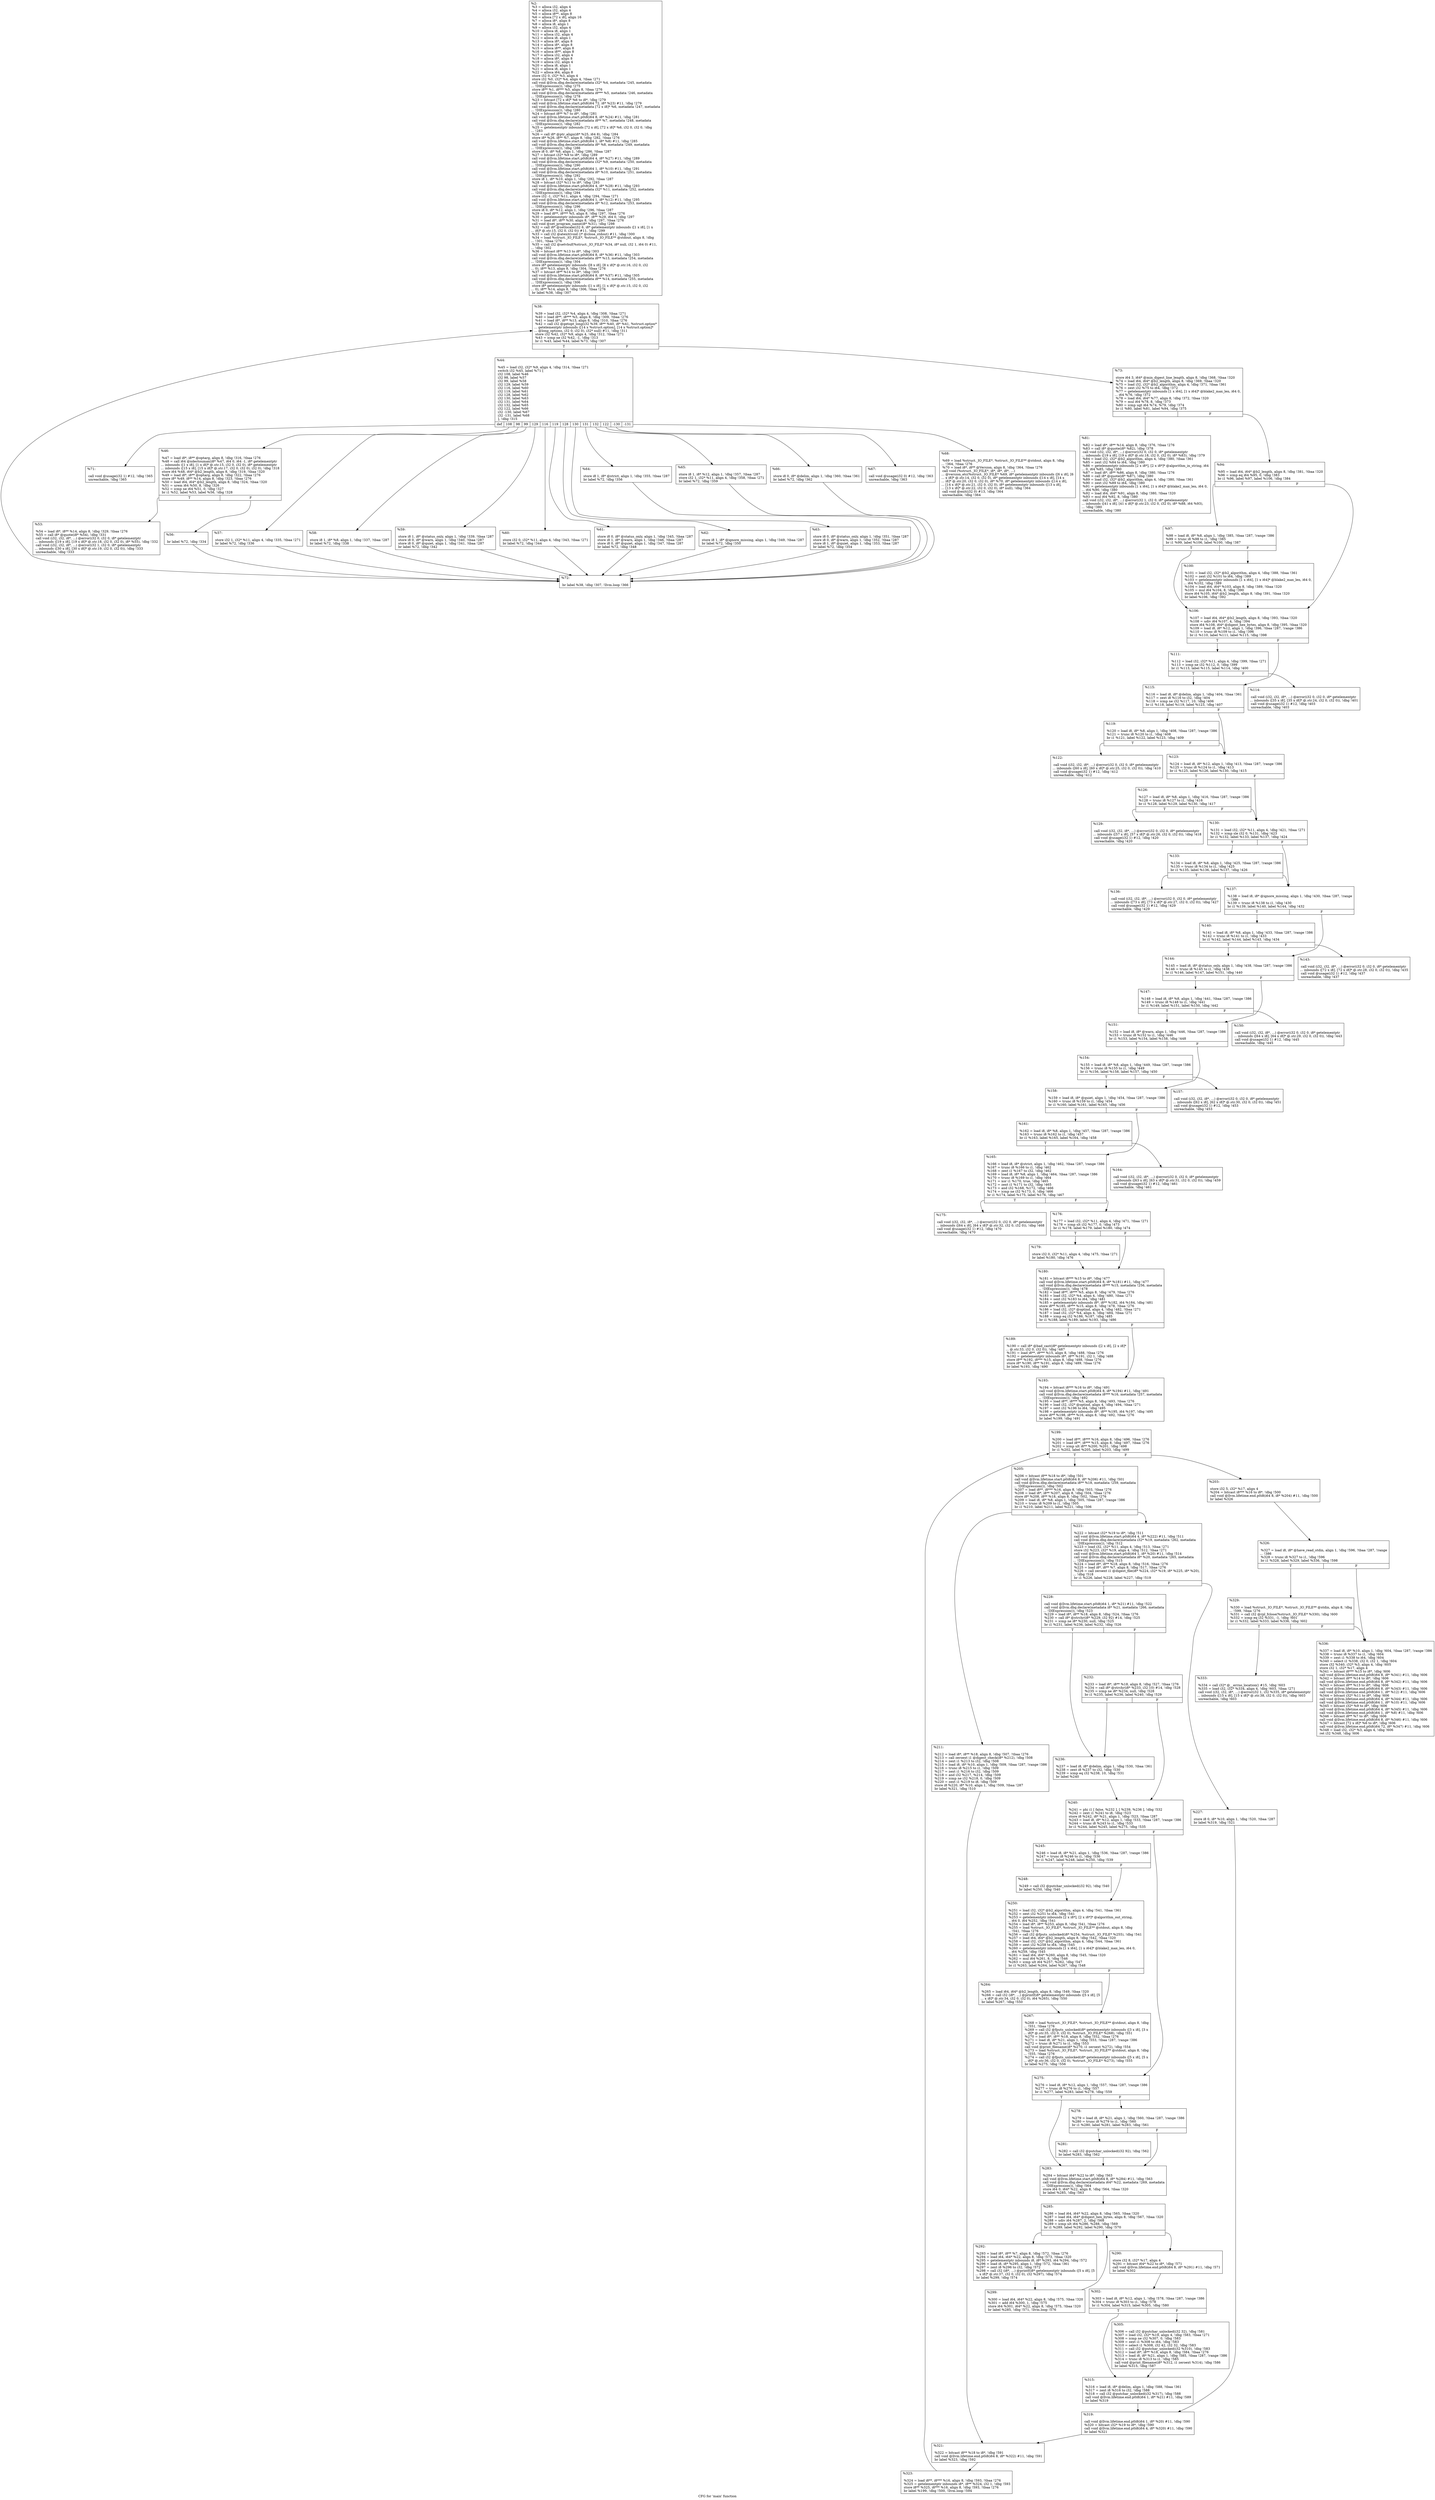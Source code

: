 digraph "CFG for 'main' function" {
	label="CFG for 'main' function";

	Node0x2696570 [shape=record,label="{%2:\l  %3 = alloca i32, align 4\l  %4 = alloca i32, align 4\l  %5 = alloca i8**, align 8\l  %6 = alloca [72 x i8], align 16\l  %7 = alloca i8*, align 8\l  %8 = alloca i8, align 1\l  %9 = alloca i32, align 4\l  %10 = alloca i8, align 1\l  %11 = alloca i32, align 4\l  %12 = alloca i8, align 1\l  %13 = alloca i8*, align 8\l  %14 = alloca i8*, align 8\l  %15 = alloca i8**, align 8\l  %16 = alloca i8**, align 8\l  %17 = alloca i32, align 4\l  %18 = alloca i8*, align 8\l  %19 = alloca i32, align 4\l  %20 = alloca i8, align 1\l  %21 = alloca i8, align 1\l  %22 = alloca i64, align 8\l  store i32 0, i32* %3, align 4\l  store i32 %0, i32* %4, align 4, !tbaa !271\l  call void @llvm.dbg.declare(metadata i32* %4, metadata !245, metadata\l... !DIExpression()), !dbg !275\l  store i8** %1, i8*** %5, align 8, !tbaa !276\l  call void @llvm.dbg.declare(metadata i8*** %5, metadata !246, metadata\l... !DIExpression()), !dbg !278\l  %23 = bitcast [72 x i8]* %6 to i8*, !dbg !279\l  call void @llvm.lifetime.start.p0i8(i64 72, i8* %23) #11, !dbg !279\l  call void @llvm.dbg.declare(metadata [72 x i8]* %6, metadata !247, metadata\l... !DIExpression()), !dbg !280\l  %24 = bitcast i8** %7 to i8*, !dbg !281\l  call void @llvm.lifetime.start.p0i8(i64 8, i8* %24) #11, !dbg !281\l  call void @llvm.dbg.declare(metadata i8** %7, metadata !248, metadata\l... !DIExpression()), !dbg !282\l  %25 = getelementptr inbounds [72 x i8], [72 x i8]* %6, i32 0, i32 0, !dbg\l... !283\l  %26 = call i8* @ptr_align(i8* %25, i64 8), !dbg !284\l  store i8* %26, i8** %7, align 8, !dbg !282, !tbaa !276\l  call void @llvm.lifetime.start.p0i8(i64 1, i8* %8) #11, !dbg !285\l  call void @llvm.dbg.declare(metadata i8* %8, metadata !249, metadata\l... !DIExpression()), !dbg !286\l  store i8 0, i8* %8, align 1, !dbg !286, !tbaa !287\l  %27 = bitcast i32* %9 to i8*, !dbg !289\l  call void @llvm.lifetime.start.p0i8(i64 4, i8* %27) #11, !dbg !289\l  call void @llvm.dbg.declare(metadata i32* %9, metadata !250, metadata\l... !DIExpression()), !dbg !290\l  call void @llvm.lifetime.start.p0i8(i64 1, i8* %10) #11, !dbg !291\l  call void @llvm.dbg.declare(metadata i8* %10, metadata !251, metadata\l... !DIExpression()), !dbg !292\l  store i8 1, i8* %10, align 1, !dbg !292, !tbaa !287\l  %28 = bitcast i32* %11 to i8*, !dbg !293\l  call void @llvm.lifetime.start.p0i8(i64 4, i8* %28) #11, !dbg !293\l  call void @llvm.dbg.declare(metadata i32* %11, metadata !252, metadata\l... !DIExpression()), !dbg !294\l  store i32 -1, i32* %11, align 4, !dbg !294, !tbaa !271\l  call void @llvm.lifetime.start.p0i8(i64 1, i8* %12) #11, !dbg !295\l  call void @llvm.dbg.declare(metadata i8* %12, metadata !253, metadata\l... !DIExpression()), !dbg !296\l  store i8 0, i8* %12, align 1, !dbg !296, !tbaa !287\l  %29 = load i8**, i8*** %5, align 8, !dbg !297, !tbaa !276\l  %30 = getelementptr inbounds i8*, i8** %29, i64 0, !dbg !297\l  %31 = load i8*, i8** %30, align 8, !dbg !297, !tbaa !276\l  call void @set_program_name(i8* %31), !dbg !298\l  %32 = call i8* @setlocale(i32 6, i8* getelementptr inbounds ([1 x i8], [1 x\l... i8]* @.str.15, i32 0, i32 0)) #11, !dbg !299\l  %33 = call i32 @atexit(void ()* @close_stdout) #11, !dbg !300\l  %34 = load %struct._IO_FILE*, %struct._IO_FILE** @stdout, align 8, !dbg\l... !301, !tbaa !276\l  %35 = call i32 @setvbuf(%struct._IO_FILE* %34, i8* null, i32 1, i64 0) #11,\l... !dbg !302\l  %36 = bitcast i8** %13 to i8*, !dbg !303\l  call void @llvm.lifetime.start.p0i8(i64 8, i8* %36) #11, !dbg !303\l  call void @llvm.dbg.declare(metadata i8** %13, metadata !254, metadata\l... !DIExpression()), !dbg !304\l  store i8* getelementptr inbounds ([8 x i8], [8 x i8]* @.str.16, i32 0, i32\l... 0), i8** %13, align 8, !dbg !304, !tbaa !276\l  %37 = bitcast i8** %14 to i8*, !dbg !305\l  call void @llvm.lifetime.start.p0i8(i64 8, i8* %37) #11, !dbg !305\l  call void @llvm.dbg.declare(metadata i8** %14, metadata !255, metadata\l... !DIExpression()), !dbg !306\l  store i8* getelementptr inbounds ([1 x i8], [1 x i8]* @.str.15, i32 0, i32\l... 0), i8** %14, align 8, !dbg !306, !tbaa !276\l  br label %38, !dbg !307\l}"];
	Node0x2696570 -> Node0x2696890;
	Node0x2696890 [shape=record,label="{%38:\l\l  %39 = load i32, i32* %4, align 4, !dbg !308, !tbaa !271\l  %40 = load i8**, i8*** %5, align 8, !dbg !309, !tbaa !276\l  %41 = load i8*, i8** %13, align 8, !dbg !310, !tbaa !276\l  %42 = call i32 @getopt_long(i32 %39, i8** %40, i8* %41, %struct.option*\l... getelementptr inbounds ([14 x %struct.option], [14 x %struct.option]*\l... @long_options, i32 0, i32 0), i32* null) #11, !dbg !311\l  store i32 %42, i32* %9, align 4, !dbg !312, !tbaa !271\l  %43 = icmp ne i32 %42, -1, !dbg !313\l  br i1 %43, label %44, label %73, !dbg !307\l|{<s0>T|<s1>F}}"];
	Node0x2696890:s0 -> Node0x26968e0;
	Node0x2696890:s1 -> Node0x2696e80;
	Node0x26968e0 [shape=record,label="{%44:\l\l  %45 = load i32, i32* %9, align 4, !dbg !314, !tbaa !271\l  switch i32 %45, label %71 [\l    i32 108, label %46\l    i32 98, label %57\l    i32 99, label %58\l    i32 129, label %59\l    i32 116, label %60\l    i32 119, label %61\l    i32 128, label %62\l    i32 130, label %63\l    i32 131, label %64\l    i32 132, label %65\l    i32 122, label %66\l    i32 -130, label %67\l    i32 -131, label %68\l  ], !dbg !315\l|{<s0>def|<s1>108|<s2>98|<s3>99|<s4>129|<s5>116|<s6>119|<s7>128|<s8>130|<s9>131|<s10>132|<s11>122|<s12>-130|<s13>-131}}"];
	Node0x26968e0:s0 -> Node0x2696de0;
	Node0x26968e0:s1 -> Node0x2696930;
	Node0x26968e0:s2 -> Node0x2696a20;
	Node0x26968e0:s3 -> Node0x2696a70;
	Node0x26968e0:s4 -> Node0x2696ac0;
	Node0x26968e0:s5 -> Node0x2696b10;
	Node0x26968e0:s6 -> Node0x2696b60;
	Node0x26968e0:s7 -> Node0x2696bb0;
	Node0x26968e0:s8 -> Node0x2696c00;
	Node0x26968e0:s9 -> Node0x2696c50;
	Node0x26968e0:s10 -> Node0x2696ca0;
	Node0x26968e0:s11 -> Node0x2696cf0;
	Node0x26968e0:s12 -> Node0x2696d40;
	Node0x26968e0:s13 -> Node0x2696d90;
	Node0x2696930 [shape=record,label="{%46:\l\l  %47 = load i8*, i8** @optarg, align 8, !dbg !316, !tbaa !276\l  %48 = call i64 @xdectoumax(i8* %47, i64 0, i64 -1, i8* getelementptr\l... inbounds ([1 x i8], [1 x i8]* @.str.15, i32 0, i32 0), i8* getelementptr\l... inbounds ([15 x i8], [15 x i8]* @.str.17, i32 0, i32 0), i32 0), !dbg !318\l  store i64 %48, i64* @b2_length, align 8, !dbg !319, !tbaa !320\l  %49 = load i8*, i8** @optarg, align 8, !dbg !322, !tbaa !276\l  store i8* %49, i8** %14, align 8, !dbg !323, !tbaa !276\l  %50 = load i64, i64* @b2_length, align 8, !dbg !324, !tbaa !320\l  %51 = urem i64 %50, 8, !dbg !326\l  %52 = icmp ne i64 %51, 0, !dbg !327\l  br i1 %52, label %53, label %56, !dbg !328\l|{<s0>T|<s1>F}}"];
	Node0x2696930:s0 -> Node0x2696980;
	Node0x2696930:s1 -> Node0x26969d0;
	Node0x2696980 [shape=record,label="{%53:\l\l  %54 = load i8*, i8** %14, align 8, !dbg !329, !tbaa !276\l  %55 = call i8* @quote(i8* %54), !dbg !331\l  call void (i32, i32, i8*, ...) @error(i32 0, i32 0, i8* getelementptr\l... inbounds ([19 x i8], [19 x i8]* @.str.18, i32 0, i32 0), i8* %55), !dbg !332\l  call void (i32, i32, i8*, ...) @error(i32 1, i32 0, i8* getelementptr\l... inbounds ([30 x i8], [30 x i8]* @.str.19, i32 0, i32 0)), !dbg !333\l  unreachable, !dbg !333\l}"];
	Node0x26969d0 [shape=record,label="{%56:\l\l  br label %72, !dbg !334\l}"];
	Node0x26969d0 -> Node0x2696e30;
	Node0x2696a20 [shape=record,label="{%57:\l\l  store i32 1, i32* %11, align 4, !dbg !335, !tbaa !271\l  br label %72, !dbg !336\l}"];
	Node0x2696a20 -> Node0x2696e30;
	Node0x2696a70 [shape=record,label="{%58:\l\l  store i8 1, i8* %8, align 1, !dbg !337, !tbaa !287\l  br label %72, !dbg !338\l}"];
	Node0x2696a70 -> Node0x2696e30;
	Node0x2696ac0 [shape=record,label="{%59:\l\l  store i8 1, i8* @status_only, align 1, !dbg !339, !tbaa !287\l  store i8 0, i8* @warn, align 1, !dbg !340, !tbaa !287\l  store i8 0, i8* @quiet, align 1, !dbg !341, !tbaa !287\l  br label %72, !dbg !342\l}"];
	Node0x2696ac0 -> Node0x2696e30;
	Node0x2696b10 [shape=record,label="{%60:\l\l  store i32 0, i32* %11, align 4, !dbg !343, !tbaa !271\l  br label %72, !dbg !344\l}"];
	Node0x2696b10 -> Node0x2696e30;
	Node0x2696b60 [shape=record,label="{%61:\l\l  store i8 0, i8* @status_only, align 1, !dbg !345, !tbaa !287\l  store i8 1, i8* @warn, align 1, !dbg !346, !tbaa !287\l  store i8 0, i8* @quiet, align 1, !dbg !347, !tbaa !287\l  br label %72, !dbg !348\l}"];
	Node0x2696b60 -> Node0x2696e30;
	Node0x2696bb0 [shape=record,label="{%62:\l\l  store i8 1, i8* @ignore_missing, align 1, !dbg !349, !tbaa !287\l  br label %72, !dbg !350\l}"];
	Node0x2696bb0 -> Node0x2696e30;
	Node0x2696c00 [shape=record,label="{%63:\l\l  store i8 0, i8* @status_only, align 1, !dbg !351, !tbaa !287\l  store i8 0, i8* @warn, align 1, !dbg !352, !tbaa !287\l  store i8 1, i8* @quiet, align 1, !dbg !353, !tbaa !287\l  br label %72, !dbg !354\l}"];
	Node0x2696c00 -> Node0x2696e30;
	Node0x2696c50 [shape=record,label="{%64:\l\l  store i8 1, i8* @strict, align 1, !dbg !355, !tbaa !287\l  br label %72, !dbg !356\l}"];
	Node0x2696c50 -> Node0x2696e30;
	Node0x2696ca0 [shape=record,label="{%65:\l\l  store i8 1, i8* %12, align 1, !dbg !357, !tbaa !287\l  store i32 1, i32* %11, align 4, !dbg !358, !tbaa !271\l  br label %72, !dbg !359\l}"];
	Node0x2696ca0 -> Node0x2696e30;
	Node0x2696cf0 [shape=record,label="{%66:\l\l  store i8 0, i8* @delim, align 1, !dbg !360, !tbaa !361\l  br label %72, !dbg !362\l}"];
	Node0x2696cf0 -> Node0x2696e30;
	Node0x2696d40 [shape=record,label="{%67:\l\l  call void @usage(i32 0) #12, !dbg !363\l  unreachable, !dbg !363\l}"];
	Node0x2696d90 [shape=record,label="{%68:\l\l  %69 = load %struct._IO_FILE*, %struct._IO_FILE** @stdout, align 8, !dbg\l... !364, !tbaa !276\l  %70 = load i8*, i8** @Version, align 8, !dbg !364, !tbaa !276\l  call void (%struct._IO_FILE*, i8*, i8*, i8*, ...)\l... @version_etc(%struct._IO_FILE* %69, i8* getelementptr inbounds ([6 x i8], [6\l... x i8]* @.str.14, i32 0, i32 0), i8* getelementptr inbounds ([14 x i8], [14 x\l... i8]* @.str.20, i32 0, i32 0), i8* %70, i8* getelementptr inbounds ([14 x i8],\l... [14 x i8]* @.str.21, i32 0, i32 0), i8* getelementptr inbounds ([13 x i8],\l... [13 x i8]* @.str.22, i32 0, i32 0), i8* null), !dbg !364\l  call void @exit(i32 0) #13, !dbg !364\l  unreachable, !dbg !364\l}"];
	Node0x2696de0 [shape=record,label="{%71:\l\l  call void @usage(i32 1) #12, !dbg !365\l  unreachable, !dbg !365\l}"];
	Node0x2696e30 [shape=record,label="{%72:\l\l  br label %38, !dbg !307, !llvm.loop !366\l}"];
	Node0x2696e30 -> Node0x2696890;
	Node0x2696e80 [shape=record,label="{%73:\l\l  store i64 3, i64* @min_digest_line_length, align 8, !dbg !368, !tbaa !320\l  %74 = load i64, i64* @b2_length, align 8, !dbg !369, !tbaa !320\l  %75 = load i32, i32* @b2_algorithm, align 4, !dbg !371, !tbaa !361\l  %76 = zext i32 %75 to i64, !dbg !372\l  %77 = getelementptr inbounds [1 x i64], [1 x i64]* @blake2_max_len, i64 0,\l... i64 %76, !dbg !372\l  %78 = load i64, i64* %77, align 8, !dbg !372, !tbaa !320\l  %79 = mul i64 %78, 8, !dbg !373\l  %80 = icmp ugt i64 %74, %79, !dbg !374\l  br i1 %80, label %81, label %94, !dbg !375\l|{<s0>T|<s1>F}}"];
	Node0x2696e80:s0 -> Node0x2696ed0;
	Node0x2696e80:s1 -> Node0x2696f20;
	Node0x2696ed0 [shape=record,label="{%81:\l\l  %82 = load i8*, i8** %14, align 8, !dbg !376, !tbaa !276\l  %83 = call i8* @quote(i8* %82), !dbg !378\l  call void (i32, i32, i8*, ...) @error(i32 0, i32 0, i8* getelementptr\l... inbounds ([19 x i8], [19 x i8]* @.str.18, i32 0, i32 0), i8* %83), !dbg !379\l  %84 = load i32, i32* @b2_algorithm, align 4, !dbg !380, !tbaa !361\l  %85 = zext i32 %84 to i64, !dbg !380\l  %86 = getelementptr inbounds [2 x i8*], [2 x i8*]* @algorithm_in_string, i64\l... 0, i64 %85, !dbg !380\l  %87 = load i8*, i8** %86, align 8, !dbg !380, !tbaa !276\l  %88 = call i8* @quote(i8* %87), !dbg !380\l  %89 = load i32, i32* @b2_algorithm, align 4, !dbg !380, !tbaa !361\l  %90 = zext i32 %89 to i64, !dbg !380\l  %91 = getelementptr inbounds [1 x i64], [1 x i64]* @blake2_max_len, i64 0,\l... i64 %90, !dbg !380\l  %92 = load i64, i64* %91, align 8, !dbg !380, !tbaa !320\l  %93 = mul i64 %92, 8, !dbg !380\l  call void (i32, i32, i8*, ...) @error(i32 1, i32 0, i8* getelementptr\l... inbounds ([41 x i8], [41 x i8]* @.str.23, i32 0, i32 0), i8* %88, i64 %93),\l... !dbg !380\l  unreachable, !dbg !380\l}"];
	Node0x2696f20 [shape=record,label="{%94:\l\l  %95 = load i64, i64* @b2_length, align 8, !dbg !381, !tbaa !320\l  %96 = icmp eq i64 %95, 0, !dbg !383\l  br i1 %96, label %97, label %106, !dbg !384\l|{<s0>T|<s1>F}}"];
	Node0x2696f20:s0 -> Node0x2696f70;
	Node0x2696f20:s1 -> Node0x2697010;
	Node0x2696f70 [shape=record,label="{%97:\l\l  %98 = load i8, i8* %8, align 1, !dbg !385, !tbaa !287, !range !386\l  %99 = trunc i8 %98 to i1, !dbg !385\l  br i1 %99, label %106, label %100, !dbg !387\l|{<s0>T|<s1>F}}"];
	Node0x2696f70:s0 -> Node0x2697010;
	Node0x2696f70:s1 -> Node0x2696fc0;
	Node0x2696fc0 [shape=record,label="{%100:\l\l  %101 = load i32, i32* @b2_algorithm, align 4, !dbg !388, !tbaa !361\l  %102 = zext i32 %101 to i64, !dbg !389\l  %103 = getelementptr inbounds [1 x i64], [1 x i64]* @blake2_max_len, i64 0,\l... i64 %102, !dbg !389\l  %104 = load i64, i64* %103, align 8, !dbg !389, !tbaa !320\l  %105 = mul i64 %104, 8, !dbg !390\l  store i64 %105, i64* @b2_length, align 8, !dbg !391, !tbaa !320\l  br label %106, !dbg !392\l}"];
	Node0x2696fc0 -> Node0x2697010;
	Node0x2697010 [shape=record,label="{%106:\l\l  %107 = load i64, i64* @b2_length, align 8, !dbg !393, !tbaa !320\l  %108 = udiv i64 %107, 4, !dbg !394\l  store i64 %108, i64* @digest_hex_bytes, align 8, !dbg !395, !tbaa !320\l  %109 = load i8, i8* %12, align 1, !dbg !396, !tbaa !287, !range !386\l  %110 = trunc i8 %109 to i1, !dbg !396\l  br i1 %110, label %111, label %115, !dbg !398\l|{<s0>T|<s1>F}}"];
	Node0x2697010:s0 -> Node0x2697060;
	Node0x2697010:s1 -> Node0x2697100;
	Node0x2697060 [shape=record,label="{%111:\l\l  %112 = load i32, i32* %11, align 4, !dbg !399, !tbaa !271\l  %113 = icmp ne i32 %112, 0, !dbg !399\l  br i1 %113, label %115, label %114, !dbg !400\l|{<s0>T|<s1>F}}"];
	Node0x2697060:s0 -> Node0x2697100;
	Node0x2697060:s1 -> Node0x26970b0;
	Node0x26970b0 [shape=record,label="{%114:\l\l  call void (i32, i32, i8*, ...) @error(i32 0, i32 0, i8* getelementptr\l... inbounds ([35 x i8], [35 x i8]* @.str.24, i32 0, i32 0)), !dbg !401\l  call void @usage(i32 1) #12, !dbg !403\l  unreachable, !dbg !403\l}"];
	Node0x2697100 [shape=record,label="{%115:\l\l  %116 = load i8, i8* @delim, align 1, !dbg !404, !tbaa !361\l  %117 = zext i8 %116 to i32, !dbg !404\l  %118 = icmp ne i32 %117, 10, !dbg !406\l  br i1 %118, label %119, label %123, !dbg !407\l|{<s0>T|<s1>F}}"];
	Node0x2697100:s0 -> Node0x2697150;
	Node0x2697100:s1 -> Node0x26971f0;
	Node0x2697150 [shape=record,label="{%119:\l\l  %120 = load i8, i8* %8, align 1, !dbg !408, !tbaa !287, !range !386\l  %121 = trunc i8 %120 to i1, !dbg !408\l  br i1 %121, label %122, label %123, !dbg !409\l|{<s0>T|<s1>F}}"];
	Node0x2697150:s0 -> Node0x26971a0;
	Node0x2697150:s1 -> Node0x26971f0;
	Node0x26971a0 [shape=record,label="{%122:\l\l  call void (i32, i32, i8*, ...) @error(i32 0, i32 0, i8* getelementptr\l... inbounds ([60 x i8], [60 x i8]* @.str.25, i32 0, i32 0)), !dbg !410\l  call void @usage(i32 1) #12, !dbg !412\l  unreachable, !dbg !412\l}"];
	Node0x26971f0 [shape=record,label="{%123:\l\l  %124 = load i8, i8* %12, align 1, !dbg !413, !tbaa !287, !range !386\l  %125 = trunc i8 %124 to i1, !dbg !413\l  br i1 %125, label %126, label %130, !dbg !415\l|{<s0>T|<s1>F}}"];
	Node0x26971f0:s0 -> Node0x2697240;
	Node0x26971f0:s1 -> Node0x26972e0;
	Node0x2697240 [shape=record,label="{%126:\l\l  %127 = load i8, i8* %8, align 1, !dbg !416, !tbaa !287, !range !386\l  %128 = trunc i8 %127 to i1, !dbg !416\l  br i1 %128, label %129, label %130, !dbg !417\l|{<s0>T|<s1>F}}"];
	Node0x2697240:s0 -> Node0x2697290;
	Node0x2697240:s1 -> Node0x26972e0;
	Node0x2697290 [shape=record,label="{%129:\l\l  call void (i32, i32, i8*, ...) @error(i32 0, i32 0, i8* getelementptr\l... inbounds ([57 x i8], [57 x i8]* @.str.26, i32 0, i32 0)), !dbg !418\l  call void @usage(i32 1) #12, !dbg !420\l  unreachable, !dbg !420\l}"];
	Node0x26972e0 [shape=record,label="{%130:\l\l  %131 = load i32, i32* %11, align 4, !dbg !421, !tbaa !271\l  %132 = icmp sle i32 0, %131, !dbg !423\l  br i1 %132, label %133, label %137, !dbg !424\l|{<s0>T|<s1>F}}"];
	Node0x26972e0:s0 -> Node0x2697330;
	Node0x26972e0:s1 -> Node0x26973d0;
	Node0x2697330 [shape=record,label="{%133:\l\l  %134 = load i8, i8* %8, align 1, !dbg !425, !tbaa !287, !range !386\l  %135 = trunc i8 %134 to i1, !dbg !425\l  br i1 %135, label %136, label %137, !dbg !426\l|{<s0>T|<s1>F}}"];
	Node0x2697330:s0 -> Node0x2697380;
	Node0x2697330:s1 -> Node0x26973d0;
	Node0x2697380 [shape=record,label="{%136:\l\l  call void (i32, i32, i8*, ...) @error(i32 0, i32 0, i8* getelementptr\l... inbounds ([73 x i8], [73 x i8]* @.str.27, i32 0, i32 0)), !dbg !427\l  call void @usage(i32 1) #12, !dbg !429\l  unreachable, !dbg !429\l}"];
	Node0x26973d0 [shape=record,label="{%137:\l\l  %138 = load i8, i8* @ignore_missing, align 1, !dbg !430, !tbaa !287, !range\l... !386\l  %139 = trunc i8 %138 to i1, !dbg !430\l  br i1 %139, label %140, label %144, !dbg !432\l|{<s0>T|<s1>F}}"];
	Node0x26973d0:s0 -> Node0x2697420;
	Node0x26973d0:s1 -> Node0x26974c0;
	Node0x2697420 [shape=record,label="{%140:\l\l  %141 = load i8, i8* %8, align 1, !dbg !433, !tbaa !287, !range !386\l  %142 = trunc i8 %141 to i1, !dbg !433\l  br i1 %142, label %144, label %143, !dbg !434\l|{<s0>T|<s1>F}}"];
	Node0x2697420:s0 -> Node0x26974c0;
	Node0x2697420:s1 -> Node0x2697470;
	Node0x2697470 [shape=record,label="{%143:\l\l  call void (i32, i32, i8*, ...) @error(i32 0, i32 0, i8* getelementptr\l... inbounds ([72 x i8], [72 x i8]* @.str.28, i32 0, i32 0)), !dbg !435\l  call void @usage(i32 1) #12, !dbg !437\l  unreachable, !dbg !437\l}"];
	Node0x26974c0 [shape=record,label="{%144:\l\l  %145 = load i8, i8* @status_only, align 1, !dbg !438, !tbaa !287, !range !386\l  %146 = trunc i8 %145 to i1, !dbg !438\l  br i1 %146, label %147, label %151, !dbg !440\l|{<s0>T|<s1>F}}"];
	Node0x26974c0:s0 -> Node0x2697510;
	Node0x26974c0:s1 -> Node0x26975b0;
	Node0x2697510 [shape=record,label="{%147:\l\l  %148 = load i8, i8* %8, align 1, !dbg !441, !tbaa !287, !range !386\l  %149 = trunc i8 %148 to i1, !dbg !441\l  br i1 %149, label %151, label %150, !dbg !442\l|{<s0>T|<s1>F}}"];
	Node0x2697510:s0 -> Node0x26975b0;
	Node0x2697510:s1 -> Node0x2697560;
	Node0x2697560 [shape=record,label="{%150:\l\l  call void (i32, i32, i8*, ...) @error(i32 0, i32 0, i8* getelementptr\l... inbounds ([64 x i8], [64 x i8]* @.str.29, i32 0, i32 0)), !dbg !443\l  call void @usage(i32 1) #12, !dbg !445\l  unreachable, !dbg !445\l}"];
	Node0x26975b0 [shape=record,label="{%151:\l\l  %152 = load i8, i8* @warn, align 1, !dbg !446, !tbaa !287, !range !386\l  %153 = trunc i8 %152 to i1, !dbg !446\l  br i1 %153, label %154, label %158, !dbg !448\l|{<s0>T|<s1>F}}"];
	Node0x26975b0:s0 -> Node0x2697600;
	Node0x26975b0:s1 -> Node0x26976a0;
	Node0x2697600 [shape=record,label="{%154:\l\l  %155 = load i8, i8* %8, align 1, !dbg !449, !tbaa !287, !range !386\l  %156 = trunc i8 %155 to i1, !dbg !449\l  br i1 %156, label %158, label %157, !dbg !450\l|{<s0>T|<s1>F}}"];
	Node0x2697600:s0 -> Node0x26976a0;
	Node0x2697600:s1 -> Node0x2697650;
	Node0x2697650 [shape=record,label="{%157:\l\l  call void (i32, i32, i8*, ...) @error(i32 0, i32 0, i8* getelementptr\l... inbounds ([62 x i8], [62 x i8]* @.str.30, i32 0, i32 0)), !dbg !451\l  call void @usage(i32 1) #12, !dbg !453\l  unreachable, !dbg !453\l}"];
	Node0x26976a0 [shape=record,label="{%158:\l\l  %159 = load i8, i8* @quiet, align 1, !dbg !454, !tbaa !287, !range !386\l  %160 = trunc i8 %159 to i1, !dbg !454\l  br i1 %160, label %161, label %165, !dbg !456\l|{<s0>T|<s1>F}}"];
	Node0x26976a0:s0 -> Node0x26976f0;
	Node0x26976a0:s1 -> Node0x2697790;
	Node0x26976f0 [shape=record,label="{%161:\l\l  %162 = load i8, i8* %8, align 1, !dbg !457, !tbaa !287, !range !386\l  %163 = trunc i8 %162 to i1, !dbg !457\l  br i1 %163, label %165, label %164, !dbg !458\l|{<s0>T|<s1>F}}"];
	Node0x26976f0:s0 -> Node0x2697790;
	Node0x26976f0:s1 -> Node0x2697740;
	Node0x2697740 [shape=record,label="{%164:\l\l  call void (i32, i32, i8*, ...) @error(i32 0, i32 0, i8* getelementptr\l... inbounds ([63 x i8], [63 x i8]* @.str.31, i32 0, i32 0)), !dbg !459\l  call void @usage(i32 1) #12, !dbg !461\l  unreachable, !dbg !461\l}"];
	Node0x2697790 [shape=record,label="{%165:\l\l  %166 = load i8, i8* @strict, align 1, !dbg !462, !tbaa !287, !range !386\l  %167 = trunc i8 %166 to i1, !dbg !462\l  %168 = zext i1 %167 to i32, !dbg !462\l  %169 = load i8, i8* %8, align 1, !dbg !464, !tbaa !287, !range !386\l  %170 = trunc i8 %169 to i1, !dbg !464\l  %171 = xor i1 %170, true, !dbg !465\l  %172 = zext i1 %171 to i32, !dbg !465\l  %173 = and i32 %168, %172, !dbg !466\l  %174 = icmp ne i32 %173, 0, !dbg !466\l  br i1 %174, label %175, label %176, !dbg !467\l|{<s0>T|<s1>F}}"];
	Node0x2697790:s0 -> Node0x26977e0;
	Node0x2697790:s1 -> Node0x2697830;
	Node0x26977e0 [shape=record,label="{%175:\l\l  call void (i32, i32, i8*, ...) @error(i32 0, i32 0, i8* getelementptr\l... inbounds ([64 x i8], [64 x i8]* @.str.32, i32 0, i32 0)), !dbg !468\l  call void @usage(i32 1) #12, !dbg !470\l  unreachable, !dbg !470\l}"];
	Node0x2697830 [shape=record,label="{%176:\l\l  %177 = load i32, i32* %11, align 4, !dbg !471, !tbaa !271\l  %178 = icmp slt i32 %177, 0, !dbg !473\l  br i1 %178, label %179, label %180, !dbg !474\l|{<s0>T|<s1>F}}"];
	Node0x2697830:s0 -> Node0x2697880;
	Node0x2697830:s1 -> Node0x26978d0;
	Node0x2697880 [shape=record,label="{%179:\l\l  store i32 0, i32* %11, align 4, !dbg !475, !tbaa !271\l  br label %180, !dbg !476\l}"];
	Node0x2697880 -> Node0x26978d0;
	Node0x26978d0 [shape=record,label="{%180:\l\l  %181 = bitcast i8*** %15 to i8*, !dbg !477\l  call void @llvm.lifetime.start.p0i8(i64 8, i8* %181) #11, !dbg !477\l  call void @llvm.dbg.declare(metadata i8*** %15, metadata !256, metadata\l... !DIExpression()), !dbg !478\l  %182 = load i8**, i8*** %5, align 8, !dbg !479, !tbaa !276\l  %183 = load i32, i32* %4, align 4, !dbg !480, !tbaa !271\l  %184 = sext i32 %183 to i64, !dbg !481\l  %185 = getelementptr inbounds i8*, i8** %182, i64 %184, !dbg !481\l  store i8** %185, i8*** %15, align 8, !dbg !478, !tbaa !276\l  %186 = load i32, i32* @optind, align 4, !dbg !482, !tbaa !271\l  %187 = load i32, i32* %4, align 4, !dbg !484, !tbaa !271\l  %188 = icmp eq i32 %186, %187, !dbg !485\l  br i1 %188, label %189, label %193, !dbg !486\l|{<s0>T|<s1>F}}"];
	Node0x26978d0:s0 -> Node0x2697920;
	Node0x26978d0:s1 -> Node0x2697970;
	Node0x2697920 [shape=record,label="{%189:\l\l  %190 = call i8* @bad_cast(i8* getelementptr inbounds ([2 x i8], [2 x i8]*\l... @.str.33, i32 0, i32 0)), !dbg !487\l  %191 = load i8**, i8*** %15, align 8, !dbg !488, !tbaa !276\l  %192 = getelementptr inbounds i8*, i8** %191, i32 1, !dbg !488\l  store i8** %192, i8*** %15, align 8, !dbg !488, !tbaa !276\l  store i8* %190, i8** %191, align 8, !dbg !489, !tbaa !276\l  br label %193, !dbg !490\l}"];
	Node0x2697920 -> Node0x2697970;
	Node0x2697970 [shape=record,label="{%193:\l\l  %194 = bitcast i8*** %16 to i8*, !dbg !491\l  call void @llvm.lifetime.start.p0i8(i64 8, i8* %194) #11, !dbg !491\l  call void @llvm.dbg.declare(metadata i8*** %16, metadata !257, metadata\l... !DIExpression()), !dbg !492\l  %195 = load i8**, i8*** %5, align 8, !dbg !493, !tbaa !276\l  %196 = load i32, i32* @optind, align 4, !dbg !494, !tbaa !271\l  %197 = sext i32 %196 to i64, !dbg !495\l  %198 = getelementptr inbounds i8*, i8** %195, i64 %197, !dbg !495\l  store i8** %198, i8*** %16, align 8, !dbg !492, !tbaa !276\l  br label %199, !dbg !491\l}"];
	Node0x2697970 -> Node0x26979c0;
	Node0x26979c0 [shape=record,label="{%199:\l\l  %200 = load i8**, i8*** %16, align 8, !dbg !496, !tbaa !276\l  %201 = load i8**, i8*** %15, align 8, !dbg !497, !tbaa !276\l  %202 = icmp ult i8** %200, %201, !dbg !498\l  br i1 %202, label %205, label %203, !dbg !499\l|{<s0>T|<s1>F}}"];
	Node0x26979c0:s0 -> Node0x2697a60;
	Node0x26979c0:s1 -> Node0x2697a10;
	Node0x2697a10 [shape=record,label="{%203:\l\l  store i32 5, i32* %17, align 4\l  %204 = bitcast i8*** %16 to i8*, !dbg !500\l  call void @llvm.lifetime.end.p0i8(i64 8, i8* %204) #11, !dbg !500\l  br label %326\l}"];
	Node0x2697a10 -> Node0x26982d0;
	Node0x2697a60 [shape=record,label="{%205:\l\l  %206 = bitcast i8** %18 to i8*, !dbg !501\l  call void @llvm.lifetime.start.p0i8(i64 8, i8* %206) #11, !dbg !501\l  call void @llvm.dbg.declare(metadata i8** %18, metadata !259, metadata\l... !DIExpression()), !dbg !502\l  %207 = load i8**, i8*** %16, align 8, !dbg !503, !tbaa !276\l  %208 = load i8*, i8** %207, align 8, !dbg !504, !tbaa !276\l  store i8* %208, i8** %18, align 8, !dbg !502, !tbaa !276\l  %209 = load i8, i8* %8, align 1, !dbg !505, !tbaa !287, !range !386\l  %210 = trunc i8 %209 to i1, !dbg !505\l  br i1 %210, label %211, label %221, !dbg !506\l|{<s0>T|<s1>F}}"];
	Node0x2697a60:s0 -> Node0x2697ab0;
	Node0x2697a60:s1 -> Node0x2697b00;
	Node0x2697ab0 [shape=record,label="{%211:\l\l  %212 = load i8*, i8** %18, align 8, !dbg !507, !tbaa !276\l  %213 = call zeroext i1 @digest_check(i8* %212), !dbg !508\l  %214 = zext i1 %213 to i32, !dbg !508\l  %215 = load i8, i8* %10, align 1, !dbg !509, !tbaa !287, !range !386\l  %216 = trunc i8 %215 to i1, !dbg !509\l  %217 = zext i1 %216 to i32, !dbg !509\l  %218 = and i32 %217, %214, !dbg !509\l  %219 = icmp ne i32 %218, 0, !dbg !509\l  %220 = zext i1 %219 to i8, !dbg !509\l  store i8 %220, i8* %10, align 1, !dbg !509, !tbaa !287\l  br label %321, !dbg !510\l}"];
	Node0x2697ab0 -> Node0x2698230;
	Node0x2697b00 [shape=record,label="{%221:\l\l  %222 = bitcast i32* %19 to i8*, !dbg !511\l  call void @llvm.lifetime.start.p0i8(i64 4, i8* %222) #11, !dbg !511\l  call void @llvm.dbg.declare(metadata i32* %19, metadata !262, metadata\l... !DIExpression()), !dbg !512\l  %223 = load i32, i32* %11, align 4, !dbg !513, !tbaa !271\l  store i32 %223, i32* %19, align 4, !dbg !512, !tbaa !271\l  call void @llvm.lifetime.start.p0i8(i64 1, i8* %20) #11, !dbg !514\l  call void @llvm.dbg.declare(metadata i8* %20, metadata !265, metadata\l... !DIExpression()), !dbg !515\l  %224 = load i8*, i8** %18, align 8, !dbg !516, !tbaa !276\l  %225 = load i8*, i8** %7, align 8, !dbg !517, !tbaa !276\l  %226 = call zeroext i1 @digest_file(i8* %224, i32* %19, i8* %225, i8* %20),\l... !dbg !518\l  br i1 %226, label %228, label %227, !dbg !519\l|{<s0>T|<s1>F}}"];
	Node0x2697b00:s0 -> Node0x2697ba0;
	Node0x2697b00:s1 -> Node0x2697b50;
	Node0x2697b50 [shape=record,label="{%227:\l\l  store i8 0, i8* %10, align 1, !dbg !520, !tbaa !287\l  br label %319, !dbg !521\l}"];
	Node0x2697b50 -> Node0x26981e0;
	Node0x2697ba0 [shape=record,label="{%228:\l\l  call void @llvm.lifetime.start.p0i8(i64 1, i8* %21) #11, !dbg !522\l  call void @llvm.dbg.declare(metadata i8* %21, metadata !266, metadata\l... !DIExpression()), !dbg !523\l  %229 = load i8*, i8** %18, align 8, !dbg !524, !tbaa !276\l  %230 = call i8* @strchr(i8* %229, i32 92) #14, !dbg !525\l  %231 = icmp ne i8* %230, null, !dbg !525\l  br i1 %231, label %236, label %232, !dbg !526\l|{<s0>T|<s1>F}}"];
	Node0x2697ba0:s0 -> Node0x2697c40;
	Node0x2697ba0:s1 -> Node0x2697bf0;
	Node0x2697bf0 [shape=record,label="{%232:\l\l  %233 = load i8*, i8** %18, align 8, !dbg !527, !tbaa !276\l  %234 = call i8* @strchr(i8* %233, i32 10) #14, !dbg !528\l  %235 = icmp ne i8* %234, null, !dbg !528\l  br i1 %235, label %236, label %240, !dbg !529\l|{<s0>T|<s1>F}}"];
	Node0x2697bf0:s0 -> Node0x2697c40;
	Node0x2697bf0:s1 -> Node0x2697c90;
	Node0x2697c40 [shape=record,label="{%236:\l\l  %237 = load i8, i8* @delim, align 1, !dbg !530, !tbaa !361\l  %238 = zext i8 %237 to i32, !dbg !530\l  %239 = icmp eq i32 %238, 10, !dbg !531\l  br label %240\l}"];
	Node0x2697c40 -> Node0x2697c90;
	Node0x2697c90 [shape=record,label="{%240:\l\l  %241 = phi i1 [ false, %232 ], [ %239, %236 ], !dbg !532\l  %242 = zext i1 %241 to i8, !dbg !523\l  store i8 %242, i8* %21, align 1, !dbg !523, !tbaa !287\l  %243 = load i8, i8* %12, align 1, !dbg !533, !tbaa !287, !range !386\l  %244 = trunc i8 %243 to i1, !dbg !533\l  br i1 %244, label %245, label %275, !dbg !535\l|{<s0>T|<s1>F}}"];
	Node0x2697c90:s0 -> Node0x2697ce0;
	Node0x2697c90:s1 -> Node0x2697e70;
	Node0x2697ce0 [shape=record,label="{%245:\l\l  %246 = load i8, i8* %21, align 1, !dbg !536, !tbaa !287, !range !386\l  %247 = trunc i8 %246 to i1, !dbg !536\l  br i1 %247, label %248, label %250, !dbg !539\l|{<s0>T|<s1>F}}"];
	Node0x2697ce0:s0 -> Node0x2697d30;
	Node0x2697ce0:s1 -> Node0x2697d80;
	Node0x2697d30 [shape=record,label="{%248:\l\l  %249 = call i32 @putchar_unlocked(i32 92), !dbg !540\l  br label %250, !dbg !540\l}"];
	Node0x2697d30 -> Node0x2697d80;
	Node0x2697d80 [shape=record,label="{%250:\l\l  %251 = load i32, i32* @b2_algorithm, align 4, !dbg !541, !tbaa !361\l  %252 = zext i32 %251 to i64, !dbg !541\l  %253 = getelementptr inbounds [2 x i8*], [2 x i8*]* @algorithm_out_string,\l... i64 0, i64 %252, !dbg !541\l  %254 = load i8*, i8** %253, align 8, !dbg !541, !tbaa !276\l  %255 = load %struct._IO_FILE*, %struct._IO_FILE** @stdout, align 8, !dbg\l... !541, !tbaa !276\l  %256 = call i32 @fputs_unlocked(i8* %254, %struct._IO_FILE* %255), !dbg !541\l  %257 = load i64, i64* @b2_length, align 8, !dbg !542, !tbaa !320\l  %258 = load i32, i32* @b2_algorithm, align 4, !dbg !544, !tbaa !361\l  %259 = zext i32 %258 to i64, !dbg !545\l  %260 = getelementptr inbounds [1 x i64], [1 x i64]* @blake2_max_len, i64 0,\l... i64 %259, !dbg !545\l  %261 = load i64, i64* %260, align 8, !dbg !545, !tbaa !320\l  %262 = mul i64 %261, 8, !dbg !546\l  %263 = icmp ult i64 %257, %262, !dbg !547\l  br i1 %263, label %264, label %267, !dbg !548\l|{<s0>T|<s1>F}}"];
	Node0x2697d80:s0 -> Node0x2697dd0;
	Node0x2697d80:s1 -> Node0x2697e20;
	Node0x2697dd0 [shape=record,label="{%264:\l\l  %265 = load i64, i64* @b2_length, align 8, !dbg !549, !tbaa !320\l  %266 = call i32 (i8*, ...) @printf(i8* getelementptr inbounds ([5 x i8], [5\l... x i8]* @.str.34, i32 0, i32 0), i64 %265), !dbg !550\l  br label %267, !dbg !550\l}"];
	Node0x2697dd0 -> Node0x2697e20;
	Node0x2697e20 [shape=record,label="{%267:\l\l  %268 = load %struct._IO_FILE*, %struct._IO_FILE** @stdout, align 8, !dbg\l... !551, !tbaa !276\l  %269 = call i32 @fputs_unlocked(i8* getelementptr inbounds ([3 x i8], [3 x\l... i8]* @.str.35, i32 0, i32 0), %struct._IO_FILE* %268), !dbg !551\l  %270 = load i8*, i8** %18, align 8, !dbg !552, !tbaa !276\l  %271 = load i8, i8* %21, align 1, !dbg !553, !tbaa !287, !range !386\l  %272 = trunc i8 %271 to i1, !dbg !553\l  call void @print_filename(i8* %270, i1 zeroext %272), !dbg !554\l  %273 = load %struct._IO_FILE*, %struct._IO_FILE** @stdout, align 8, !dbg\l... !555, !tbaa !276\l  %274 = call i32 @fputs_unlocked(i8* getelementptr inbounds ([5 x i8], [5 x\l... i8]* @.str.36, i32 0, i32 0), %struct._IO_FILE* %273), !dbg !555\l  br label %275, !dbg !556\l}"];
	Node0x2697e20 -> Node0x2697e70;
	Node0x2697e70 [shape=record,label="{%275:\l\l  %276 = load i8, i8* %12, align 1, !dbg !557, !tbaa !287, !range !386\l  %277 = trunc i8 %276 to i1, !dbg !557\l  br i1 %277, label %283, label %278, !dbg !559\l|{<s0>T|<s1>F}}"];
	Node0x2697e70:s0 -> Node0x2697f60;
	Node0x2697e70:s1 -> Node0x2697ec0;
	Node0x2697ec0 [shape=record,label="{%278:\l\l  %279 = load i8, i8* %21, align 1, !dbg !560, !tbaa !287, !range !386\l  %280 = trunc i8 %279 to i1, !dbg !560\l  br i1 %280, label %281, label %283, !dbg !561\l|{<s0>T|<s1>F}}"];
	Node0x2697ec0:s0 -> Node0x2697f10;
	Node0x2697ec0:s1 -> Node0x2697f60;
	Node0x2697f10 [shape=record,label="{%281:\l\l  %282 = call i32 @putchar_unlocked(i32 92), !dbg !562\l  br label %283, !dbg !562\l}"];
	Node0x2697f10 -> Node0x2697f60;
	Node0x2697f60 [shape=record,label="{%283:\l\l  %284 = bitcast i64* %22 to i8*, !dbg !563\l  call void @llvm.lifetime.start.p0i8(i64 8, i8* %284) #11, !dbg !563\l  call void @llvm.dbg.declare(metadata i64* %22, metadata !269, metadata\l... !DIExpression()), !dbg !564\l  store i64 0, i64* %22, align 8, !dbg !564, !tbaa !320\l  br label %285, !dbg !563\l}"];
	Node0x2697f60 -> Node0x2697fb0;
	Node0x2697fb0 [shape=record,label="{%285:\l\l  %286 = load i64, i64* %22, align 8, !dbg !565, !tbaa !320\l  %287 = load i64, i64* @digest_hex_bytes, align 8, !dbg !567, !tbaa !320\l  %288 = udiv i64 %287, 2, !dbg !568\l  %289 = icmp ult i64 %286, %288, !dbg !569\l  br i1 %289, label %292, label %290, !dbg !570\l|{<s0>T|<s1>F}}"];
	Node0x2697fb0:s0 -> Node0x2698050;
	Node0x2697fb0:s1 -> Node0x2698000;
	Node0x2698000 [shape=record,label="{%290:\l\l  store i32 8, i32* %17, align 4\l  %291 = bitcast i64* %22 to i8*, !dbg !571\l  call void @llvm.lifetime.end.p0i8(i64 8, i8* %291) #11, !dbg !571\l  br label %302\l}"];
	Node0x2698000 -> Node0x26980f0;
	Node0x2698050 [shape=record,label="{%292:\l\l  %293 = load i8*, i8** %7, align 8, !dbg !572, !tbaa !276\l  %294 = load i64, i64* %22, align 8, !dbg !573, !tbaa !320\l  %295 = getelementptr inbounds i8, i8* %293, i64 %294, !dbg !572\l  %296 = load i8, i8* %295, align 1, !dbg !572, !tbaa !361\l  %297 = zext i8 %296 to i32, !dbg !572\l  %298 = call i32 (i8*, ...) @printf(i8* getelementptr inbounds ([5 x i8], [5\l... x i8]* @.str.37, i32 0, i32 0), i32 %297), !dbg !574\l  br label %299, !dbg !574\l}"];
	Node0x2698050 -> Node0x26980a0;
	Node0x26980a0 [shape=record,label="{%299:\l\l  %300 = load i64, i64* %22, align 8, !dbg !575, !tbaa !320\l  %301 = add i64 %300, 1, !dbg !575\l  store i64 %301, i64* %22, align 8, !dbg !575, !tbaa !320\l  br label %285, !dbg !571, !llvm.loop !576\l}"];
	Node0x26980a0 -> Node0x2697fb0;
	Node0x26980f0 [shape=record,label="{%302:\l\l  %303 = load i8, i8* %12, align 1, !dbg !578, !tbaa !287, !range !386\l  %304 = trunc i8 %303 to i1, !dbg !578\l  br i1 %304, label %315, label %305, !dbg !580\l|{<s0>T|<s1>F}}"];
	Node0x26980f0:s0 -> Node0x2698190;
	Node0x26980f0:s1 -> Node0x2698140;
	Node0x2698140 [shape=record,label="{%305:\l\l  %306 = call i32 @putchar_unlocked(i32 32), !dbg !581\l  %307 = load i32, i32* %19, align 4, !dbg !583, !tbaa !271\l  %308 = icmp ne i32 %307, 0, !dbg !583\l  %309 = zext i1 %308 to i64, !dbg !583\l  %310 = select i1 %308, i32 42, i32 32, !dbg !583\l  %311 = call i32 @putchar_unlocked(i32 %310), !dbg !583\l  %312 = load i8*, i8** %18, align 8, !dbg !584, !tbaa !276\l  %313 = load i8, i8* %21, align 1, !dbg !585, !tbaa !287, !range !386\l  %314 = trunc i8 %313 to i1, !dbg !585\l  call void @print_filename(i8* %312, i1 zeroext %314), !dbg !586\l  br label %315, !dbg !587\l}"];
	Node0x2698140 -> Node0x2698190;
	Node0x2698190 [shape=record,label="{%315:\l\l  %316 = load i8, i8* @delim, align 1, !dbg !588, !tbaa !361\l  %317 = zext i8 %316 to i32, !dbg !588\l  %318 = call i32 @putchar_unlocked(i32 %317), !dbg !588\l  call void @llvm.lifetime.end.p0i8(i64 1, i8* %21) #11, !dbg !589\l  br label %319\l}"];
	Node0x2698190 -> Node0x26981e0;
	Node0x26981e0 [shape=record,label="{%319:\l\l  call void @llvm.lifetime.end.p0i8(i64 1, i8* %20) #11, !dbg !590\l  %320 = bitcast i32* %19 to i8*, !dbg !590\l  call void @llvm.lifetime.end.p0i8(i64 4, i8* %320) #11, !dbg !590\l  br label %321\l}"];
	Node0x26981e0 -> Node0x2698230;
	Node0x2698230 [shape=record,label="{%321:\l\l  %322 = bitcast i8** %18 to i8*, !dbg !591\l  call void @llvm.lifetime.end.p0i8(i64 8, i8* %322) #11, !dbg !591\l  br label %323, !dbg !592\l}"];
	Node0x2698230 -> Node0x2698280;
	Node0x2698280 [shape=record,label="{%323:\l\l  %324 = load i8**, i8*** %16, align 8, !dbg !593, !tbaa !276\l  %325 = getelementptr inbounds i8*, i8** %324, i32 1, !dbg !593\l  store i8** %325, i8*** %16, align 8, !dbg !593, !tbaa !276\l  br label %199, !dbg !500, !llvm.loop !594\l}"];
	Node0x2698280 -> Node0x26979c0;
	Node0x26982d0 [shape=record,label="{%326:\l\l  %327 = load i8, i8* @have_read_stdin, align 1, !dbg !596, !tbaa !287, !range\l... !386\l  %328 = trunc i8 %327 to i1, !dbg !596\l  br i1 %328, label %329, label %336, !dbg !598\l|{<s0>T|<s1>F}}"];
	Node0x26982d0:s0 -> Node0x2698320;
	Node0x26982d0:s1 -> Node0x26983c0;
	Node0x2698320 [shape=record,label="{%329:\l\l  %330 = load %struct._IO_FILE*, %struct._IO_FILE** @stdin, align 8, !dbg\l... !599, !tbaa !276\l  %331 = call i32 @rpl_fclose(%struct._IO_FILE* %330), !dbg !600\l  %332 = icmp eq i32 %331, -1, !dbg !601\l  br i1 %332, label %333, label %336, !dbg !602\l|{<s0>T|<s1>F}}"];
	Node0x2698320:s0 -> Node0x2698370;
	Node0x2698320:s1 -> Node0x26983c0;
	Node0x2698370 [shape=record,label="{%333:\l\l  %334 = call i32* @__errno_location() #15, !dbg !603\l  %335 = load i32, i32* %334, align 4, !dbg !603, !tbaa !271\l  call void (i32, i32, i8*, ...) @error(i32 1, i32 %335, i8* getelementptr\l... inbounds ([15 x i8], [15 x i8]* @.str.38, i32 0, i32 0)), !dbg !603\l  unreachable, !dbg !603\l}"];
	Node0x26983c0 [shape=record,label="{%336:\l\l  %337 = load i8, i8* %10, align 1, !dbg !604, !tbaa !287, !range !386\l  %338 = trunc i8 %337 to i1, !dbg !604\l  %339 = zext i1 %338 to i64, !dbg !604\l  %340 = select i1 %338, i32 0, i32 1, !dbg !604\l  store i32 %340, i32* %3, align 4, !dbg !605\l  store i32 1, i32* %17, align 4\l  %341 = bitcast i8*** %15 to i8*, !dbg !606\l  call void @llvm.lifetime.end.p0i8(i64 8, i8* %341) #11, !dbg !606\l  %342 = bitcast i8** %14 to i8*, !dbg !606\l  call void @llvm.lifetime.end.p0i8(i64 8, i8* %342) #11, !dbg !606\l  %343 = bitcast i8** %13 to i8*, !dbg !606\l  call void @llvm.lifetime.end.p0i8(i64 8, i8* %343) #11, !dbg !606\l  call void @llvm.lifetime.end.p0i8(i64 1, i8* %12) #11, !dbg !606\l  %344 = bitcast i32* %11 to i8*, !dbg !606\l  call void @llvm.lifetime.end.p0i8(i64 4, i8* %344) #11, !dbg !606\l  call void @llvm.lifetime.end.p0i8(i64 1, i8* %10) #11, !dbg !606\l  %345 = bitcast i32* %9 to i8*, !dbg !606\l  call void @llvm.lifetime.end.p0i8(i64 4, i8* %345) #11, !dbg !606\l  call void @llvm.lifetime.end.p0i8(i64 1, i8* %8) #11, !dbg !606\l  %346 = bitcast i8** %7 to i8*, !dbg !606\l  call void @llvm.lifetime.end.p0i8(i64 8, i8* %346) #11, !dbg !606\l  %347 = bitcast [72 x i8]* %6 to i8*, !dbg !606\l  call void @llvm.lifetime.end.p0i8(i64 72, i8* %347) #11, !dbg !606\l  %348 = load i32, i32* %3, align 4, !dbg !606\l  ret i32 %348, !dbg !606\l}"];
}
